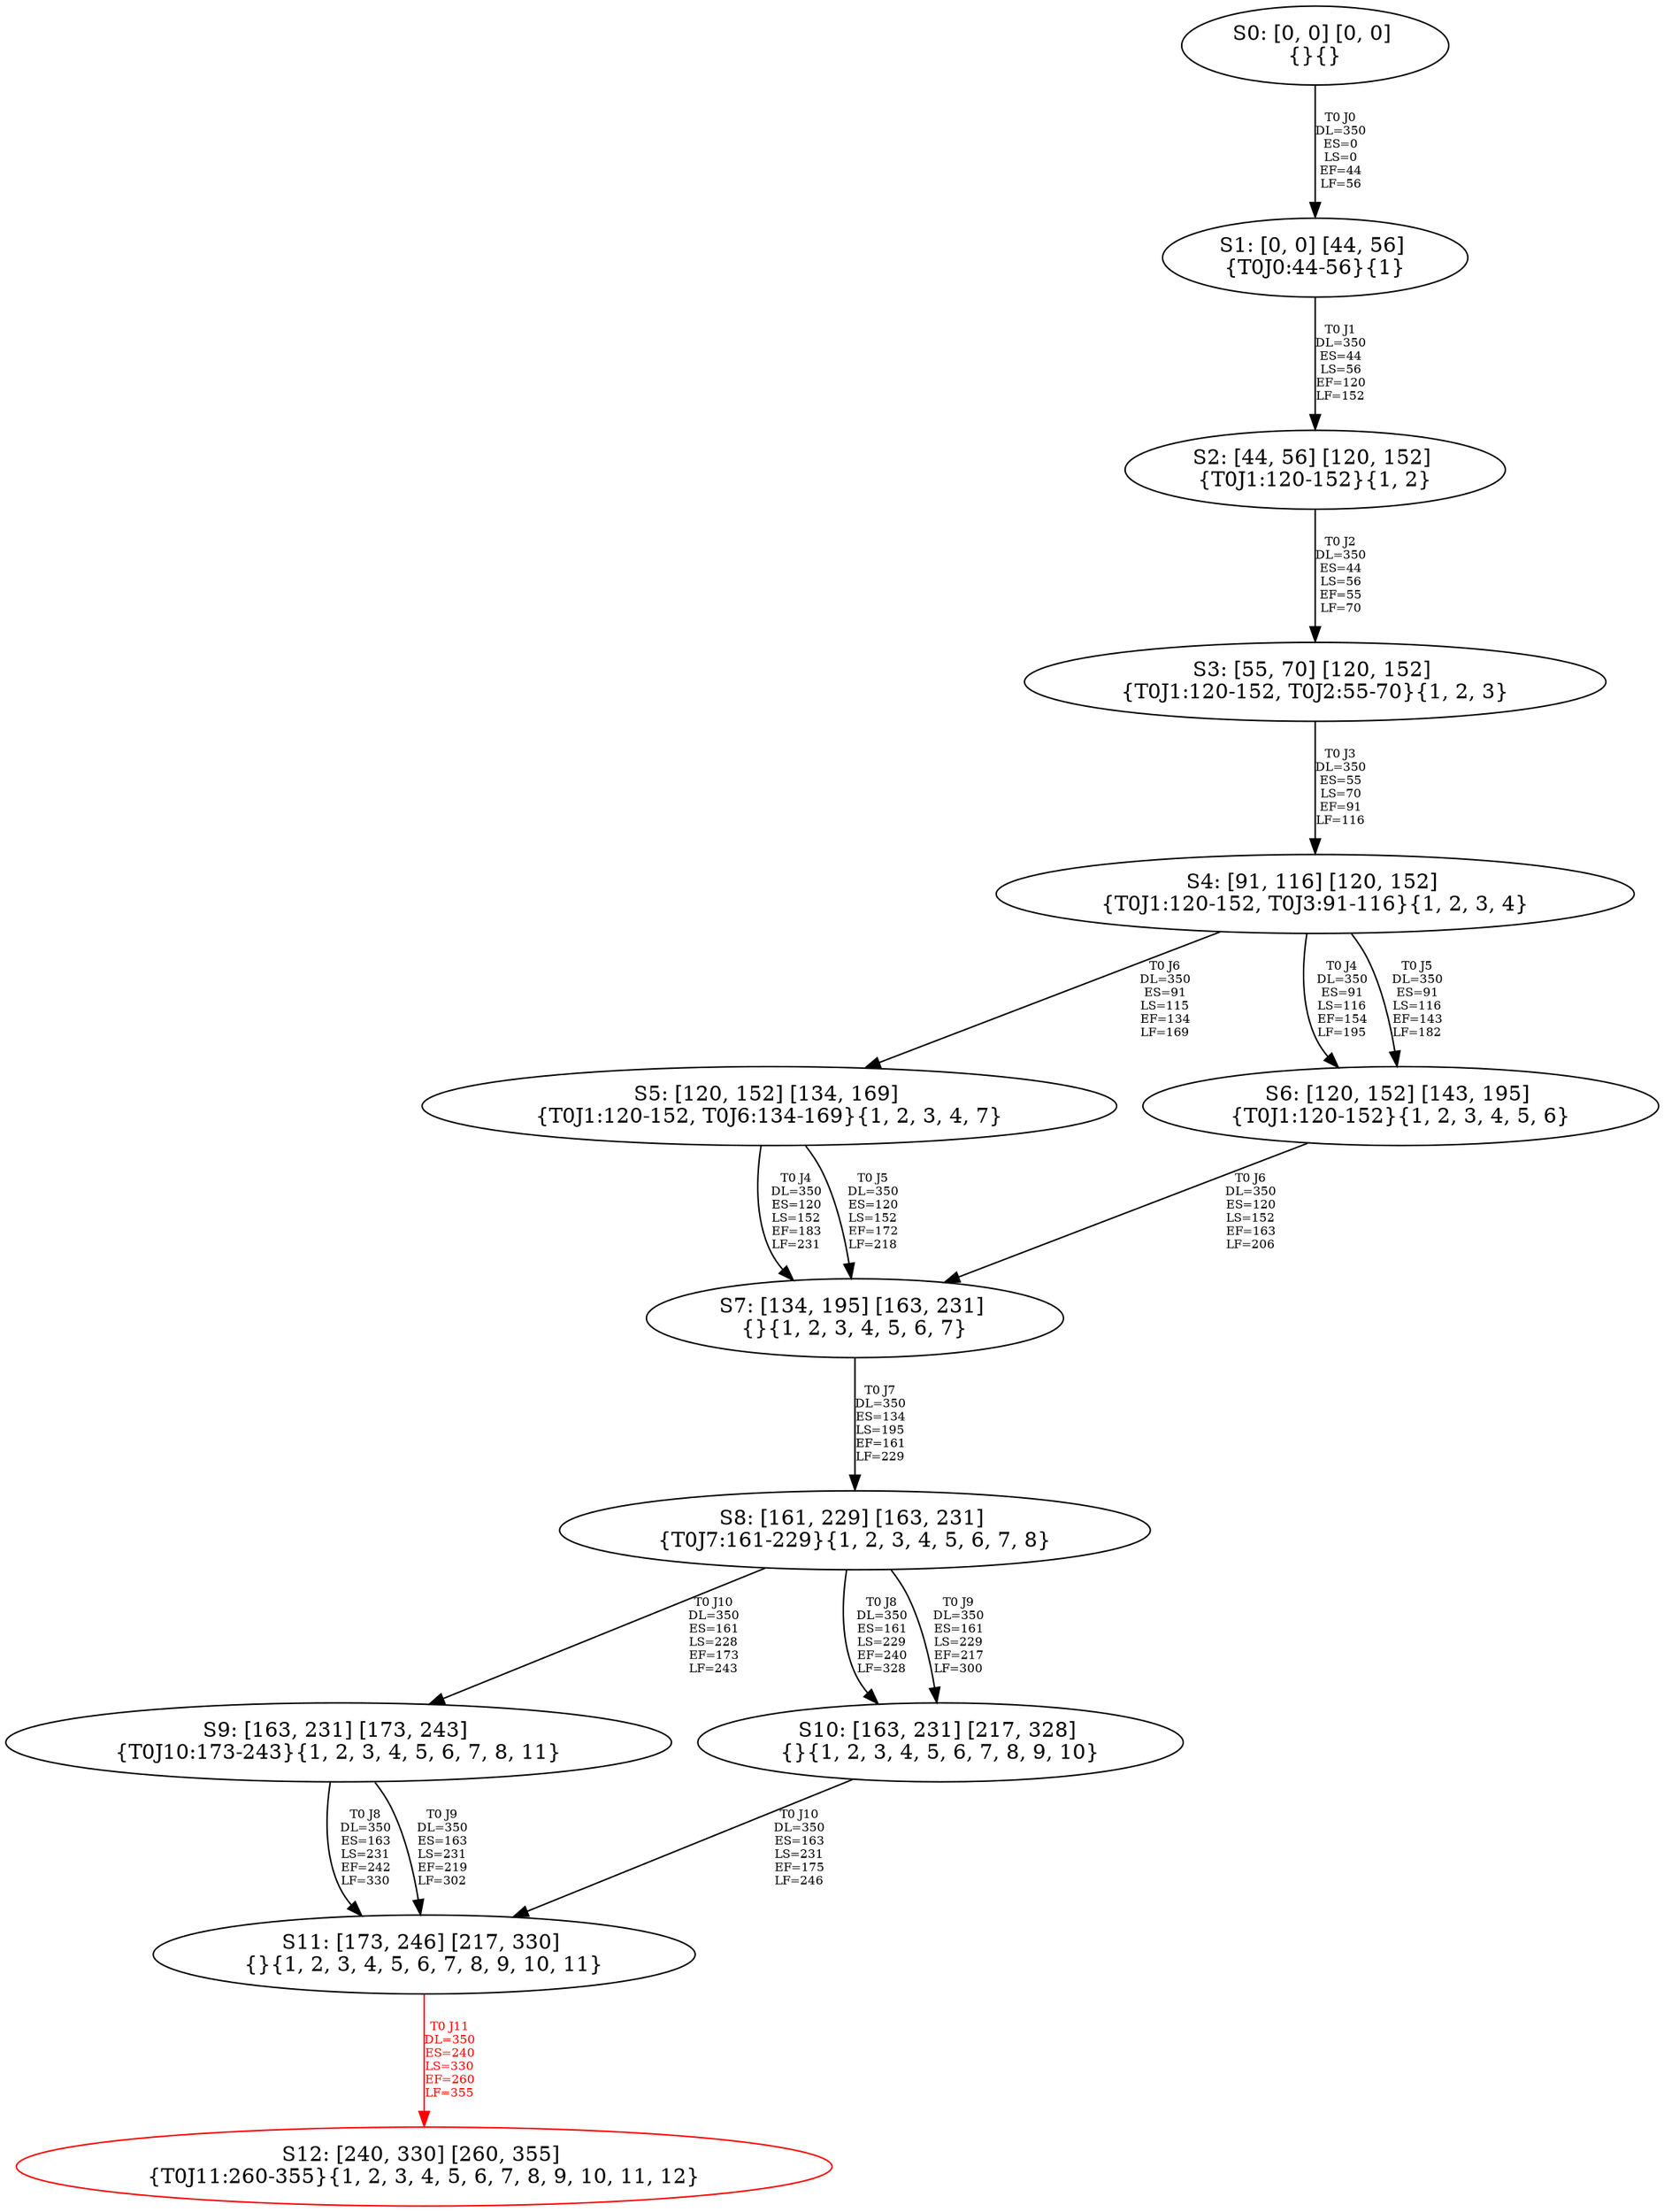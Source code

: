 digraph {
	S0[label="S0: [0, 0] [0, 0] \n{}{}"];
	S1[label="S1: [0, 0] [44, 56] \n{T0J0:44-56}{1}"];
	S2[label="S2: [44, 56] [120, 152] \n{T0J1:120-152}{1, 2}"];
	S3[label="S3: [55, 70] [120, 152] \n{T0J1:120-152, T0J2:55-70}{1, 2, 3}"];
	S4[label="S4: [91, 116] [120, 152] \n{T0J1:120-152, T0J3:91-116}{1, 2, 3, 4}"];
	S5[label="S5: [120, 152] [134, 169] \n{T0J1:120-152, T0J6:134-169}{1, 2, 3, 4, 7}"];
	S6[label="S6: [120, 152] [143, 195] \n{T0J1:120-152}{1, 2, 3, 4, 5, 6}"];
	S7[label="S7: [134, 195] [163, 231] \n{}{1, 2, 3, 4, 5, 6, 7}"];
	S8[label="S8: [161, 229] [163, 231] \n{T0J7:161-229}{1, 2, 3, 4, 5, 6, 7, 8}"];
	S9[label="S9: [163, 231] [173, 243] \n{T0J10:173-243}{1, 2, 3, 4, 5, 6, 7, 8, 11}"];
	S10[label="S10: [163, 231] [217, 328] \n{}{1, 2, 3, 4, 5, 6, 7, 8, 9, 10}"];
	S11[label="S11: [173, 246] [217, 330] \n{}{1, 2, 3, 4, 5, 6, 7, 8, 9, 10, 11}"];
	S12[label="S12: [240, 330] [260, 355] \n{T0J11:260-355}{1, 2, 3, 4, 5, 6, 7, 8, 9, 10, 11, 12}"];
	S0 -> S1[label="T0 J0\nDL=350\nES=0\nLS=0\nEF=44\nLF=56",fontsize=8];
	S1 -> S2[label="T0 J1\nDL=350\nES=44\nLS=56\nEF=120\nLF=152",fontsize=8];
	S2 -> S3[label="T0 J2\nDL=350\nES=44\nLS=56\nEF=55\nLF=70",fontsize=8];
	S3 -> S4[label="T0 J3\nDL=350\nES=55\nLS=70\nEF=91\nLF=116",fontsize=8];
	S4 -> S6[label="T0 J4\nDL=350\nES=91\nLS=116\nEF=154\nLF=195",fontsize=8];
	S4 -> S6[label="T0 J5\nDL=350\nES=91\nLS=116\nEF=143\nLF=182",fontsize=8];
	S4 -> S5[label="T0 J6\nDL=350\nES=91\nLS=115\nEF=134\nLF=169",fontsize=8];
	S5 -> S7[label="T0 J4\nDL=350\nES=120\nLS=152\nEF=183\nLF=231",fontsize=8];
	S5 -> S7[label="T0 J5\nDL=350\nES=120\nLS=152\nEF=172\nLF=218",fontsize=8];
	S6 -> S7[label="T0 J6\nDL=350\nES=120\nLS=152\nEF=163\nLF=206",fontsize=8];
	S7 -> S8[label="T0 J7\nDL=350\nES=134\nLS=195\nEF=161\nLF=229",fontsize=8];
	S8 -> S10[label="T0 J8\nDL=350\nES=161\nLS=229\nEF=240\nLF=328",fontsize=8];
	S8 -> S10[label="T0 J9\nDL=350\nES=161\nLS=229\nEF=217\nLF=300",fontsize=8];
	S8 -> S9[label="T0 J10\nDL=350\nES=161\nLS=228\nEF=173\nLF=243",fontsize=8];
	S9 -> S11[label="T0 J8\nDL=350\nES=163\nLS=231\nEF=242\nLF=330",fontsize=8];
	S9 -> S11[label="T0 J9\nDL=350\nES=163\nLS=231\nEF=219\nLF=302",fontsize=8];
	S10 -> S11[label="T0 J10\nDL=350\nES=163\nLS=231\nEF=175\nLF=246",fontsize=8];
	S11 -> S12[label="T0 J11\nDL=350\nES=240\nLS=330\nEF=260\nLF=355",color=Red,fontcolor=Red,fontsize=8];
S12[color=Red];
}
